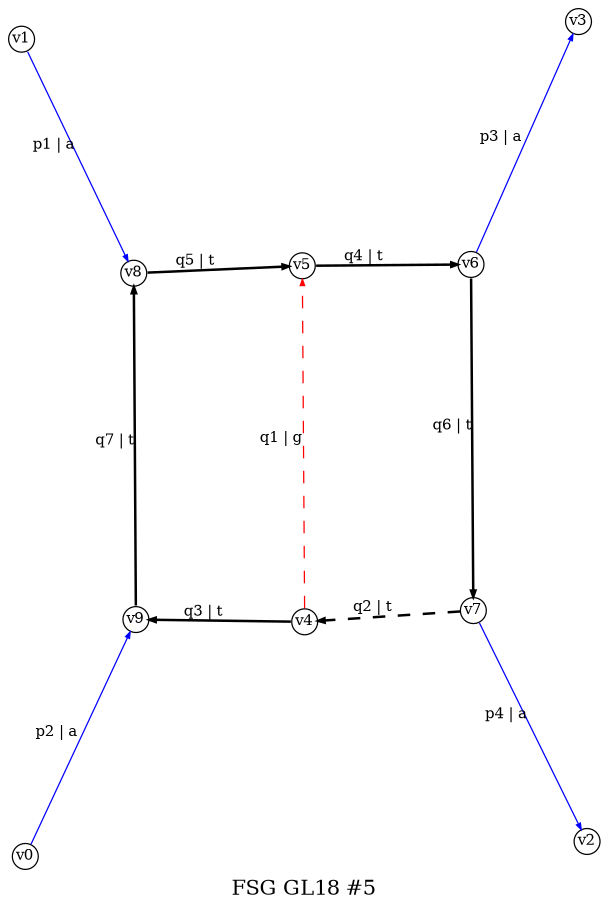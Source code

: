 digraph dot_5_0_GL18 {
label="FSG GL18 #5";
noverlap="scale"; layout="neato";
graph [ fontsize=10,ratio=1.5 ];
node [ fontsize=7,shape=circle,margin=0,height=0.01,penwidth=0.6 ];
edge [ fontsize=7,arrowsize=0.3,penwidth=0.6 ];
"v1" -> "v8" [label="p1 | a",color="blue",penwidth="0.6",style="solid"];
"v0" -> "v9" [label="p2 | a",color="blue",penwidth="0.6",style="solid"];
"v6" -> "v3" [label="p3 | a",color="blue",penwidth="0.6",style="solid"];
"v7" -> "v2" [label="p4 | a",color="blue",penwidth="0.6",style="solid"];
"v4" -> "v5" [label="q1 | g",color="red",penwidth="0.6",style="dashed"];
"v7" -> "v4" [label="q2 | t",color="black",penwidth="1.2",style="dashed"];
"v4" -> "v9" [label="q3 | t",color="black",penwidth="1.2",style="solid"];
"v5" -> "v6" [label="q4 | t",color="black",penwidth="1.2",style="solid"];
"v8" -> "v5" [label="q5 | t",color="black",penwidth="1.2",style="solid"];
"v6" -> "v7" [label="q6 | t",color="black",penwidth="1.2",style="solid"];
"v9" -> "v8" [label="q7 | t",color="black",penwidth="1.2",style="solid"];
}